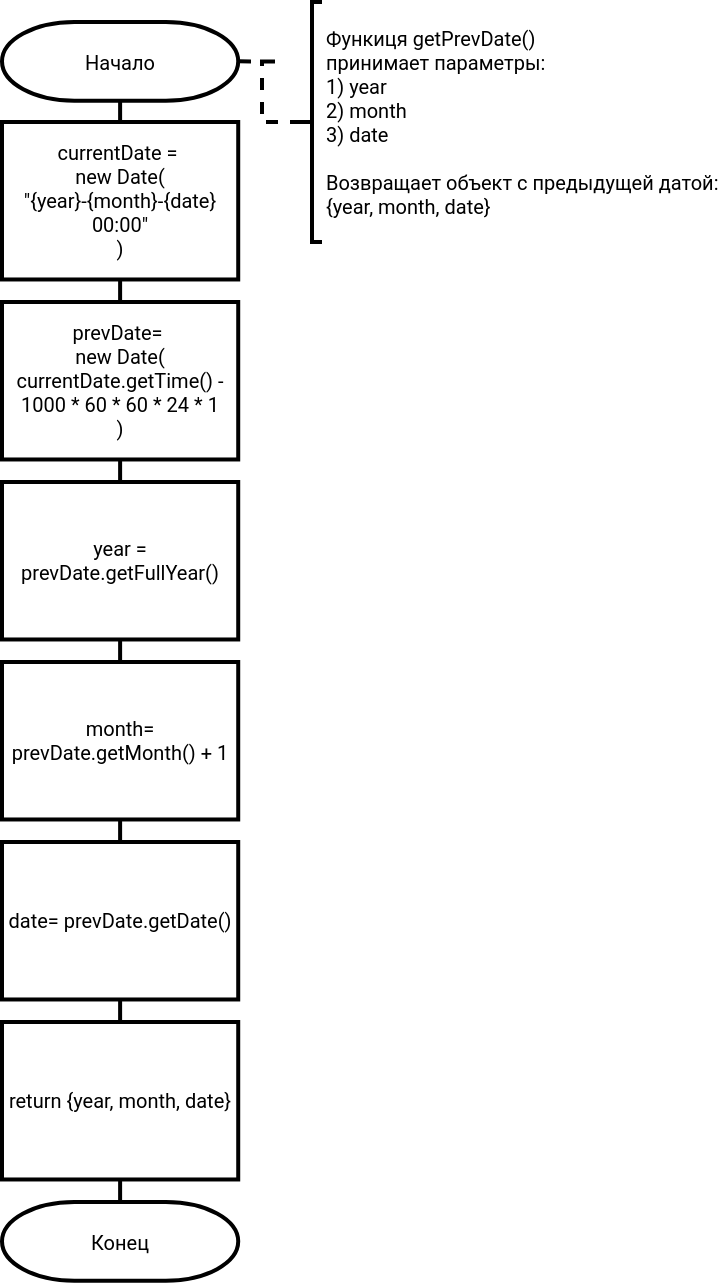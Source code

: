<mxfile version="20.2.3" type="device"><diagram id="NYcXrbjyCWcNP3vdMzXo" name="Page-1"><mxGraphModel dx="1422" dy="865" grid="1" gridSize="10" guides="1" tooltips="1" connect="1" arrows="1" fold="1" page="1" pageScale="1" pageWidth="827" pageHeight="1169" math="0" shadow="0"><root><mxCell id="0"/><mxCell id="1" parent="0"/><mxCell id="cRhfmMD7_9Y7LAepeNSJ-9" style="edgeStyle=orthogonalEdgeStyle;rounded=0;orthogonalLoop=1;jettySize=auto;html=1;exitX=0.5;exitY=1;exitDx=0;exitDy=0;exitPerimeter=0;entryX=0.5;entryY=0;entryDx=0;entryDy=0;strokeWidth=2;endArrow=none;endFill=0;fontFamily=Roboto;fontSource=https%3A%2F%2Ffonts.googleapis.com%2Fcss%3Ffamily%3DRoboto;fontSize=10;" edge="1" parent="1" source="cRhfmMD7_9Y7LAepeNSJ-1" target="cRhfmMD7_9Y7LAepeNSJ-2"><mxGeometry relative="1" as="geometry"/></mxCell><mxCell id="cRhfmMD7_9Y7LAepeNSJ-1" value="Начало" style="strokeWidth=2;html=1;shape=mxgraph.flowchart.terminator;whiteSpace=wrap;fontFamily=Roboto;fontSource=https%3A%2F%2Ffonts.googleapis.com%2Fcss%3Ffamily%3DRoboto;fontSize=10;" vertex="1" parent="1"><mxGeometry x="40" y="40" width="118.11" height="39.37" as="geometry"/></mxCell><mxCell id="cRhfmMD7_9Y7LAepeNSJ-10" style="edgeStyle=orthogonalEdgeStyle;rounded=0;orthogonalLoop=1;jettySize=auto;html=1;exitX=0.5;exitY=1;exitDx=0;exitDy=0;entryX=0.5;entryY=0;entryDx=0;entryDy=0;endArrow=none;endFill=0;strokeWidth=2;fontFamily=Roboto;fontSource=https%3A%2F%2Ffonts.googleapis.com%2Fcss%3Ffamily%3DRoboto;fontSize=10;" edge="1" parent="1" source="cRhfmMD7_9Y7LAepeNSJ-2" target="cRhfmMD7_9Y7LAepeNSJ-3"><mxGeometry relative="1" as="geometry"/></mxCell><mxCell id="cRhfmMD7_9Y7LAepeNSJ-2" value="currentDate =&amp;nbsp;&lt;br style=&quot;font-size: 10px;&quot;&gt;new Date(&lt;br style=&quot;font-size: 10px;&quot;&gt;&quot;{year}-{month}-{date} 00:00&quot;&lt;br style=&quot;font-size: 10px;&quot;&gt;)" style="rounded=0;whiteSpace=wrap;html=1;absoluteArcSize=1;arcSize=14;strokeWidth=2;fontFamily=Roboto;fontSource=https%3A%2F%2Ffonts.googleapis.com%2Fcss%3Ffamily%3DRoboto;fontSize=10;" vertex="1" parent="1"><mxGeometry x="40" y="90" width="118.11" height="78.74" as="geometry"/></mxCell><mxCell id="cRhfmMD7_9Y7LAepeNSJ-11" style="edgeStyle=orthogonalEdgeStyle;rounded=0;orthogonalLoop=1;jettySize=auto;html=1;exitX=0.5;exitY=1;exitDx=0;exitDy=0;entryX=0.5;entryY=0;entryDx=0;entryDy=0;endArrow=none;endFill=0;strokeWidth=2;fontFamily=Roboto;fontSource=https%3A%2F%2Ffonts.googleapis.com%2Fcss%3Ffamily%3DRoboto;fontSize=10;" edge="1" parent="1" source="cRhfmMD7_9Y7LAepeNSJ-3" target="cRhfmMD7_9Y7LAepeNSJ-4"><mxGeometry relative="1" as="geometry"/></mxCell><mxCell id="cRhfmMD7_9Y7LAepeNSJ-3" value="prevDate=&amp;nbsp;&lt;br style=&quot;font-size: 10px;&quot;&gt;new Date(&lt;br style=&quot;font-size: 10px;&quot;&gt;currentDate.getTime() - 1000 * 60 * 60 * 24 * 1&lt;br style=&quot;font-size: 10px;&quot;&gt;)" style="rounded=0;whiteSpace=wrap;html=1;absoluteArcSize=1;arcSize=14;strokeWidth=2;fontFamily=Roboto;fontSource=https%3A%2F%2Ffonts.googleapis.com%2Fcss%3Ffamily%3DRoboto;fontSize=10;" vertex="1" parent="1"><mxGeometry x="40" y="180" width="118.11" height="78.74" as="geometry"/></mxCell><mxCell id="cRhfmMD7_9Y7LAepeNSJ-12" style="edgeStyle=orthogonalEdgeStyle;rounded=0;orthogonalLoop=1;jettySize=auto;html=1;exitX=0.5;exitY=1;exitDx=0;exitDy=0;entryX=0.5;entryY=0;entryDx=0;entryDy=0;endArrow=none;endFill=0;strokeWidth=2;fontFamily=Roboto;fontSource=https%3A%2F%2Ffonts.googleapis.com%2Fcss%3Ffamily%3DRoboto;fontSize=10;" edge="1" parent="1" source="cRhfmMD7_9Y7LAepeNSJ-4" target="cRhfmMD7_9Y7LAepeNSJ-5"><mxGeometry relative="1" as="geometry"/></mxCell><mxCell id="cRhfmMD7_9Y7LAepeNSJ-4" value="year = prevDate.getFullYear()" style="rounded=0;whiteSpace=wrap;html=1;absoluteArcSize=1;arcSize=14;strokeWidth=2;fontFamily=Roboto;fontSource=https%3A%2F%2Ffonts.googleapis.com%2Fcss%3Ffamily%3DRoboto;fontSize=10;" vertex="1" parent="1"><mxGeometry x="40" y="270" width="118.11" height="78.74" as="geometry"/></mxCell><mxCell id="cRhfmMD7_9Y7LAepeNSJ-13" style="edgeStyle=orthogonalEdgeStyle;rounded=0;orthogonalLoop=1;jettySize=auto;html=1;exitX=0.5;exitY=1;exitDx=0;exitDy=0;entryX=0.5;entryY=0;entryDx=0;entryDy=0;endArrow=none;endFill=0;strokeWidth=2;fontFamily=Roboto;fontSource=https%3A%2F%2Ffonts.googleapis.com%2Fcss%3Ffamily%3DRoboto;fontSize=10;" edge="1" parent="1" source="cRhfmMD7_9Y7LAepeNSJ-5" target="cRhfmMD7_9Y7LAepeNSJ-6"><mxGeometry relative="1" as="geometry"/></mxCell><mxCell id="cRhfmMD7_9Y7LAepeNSJ-5" value="month= prevDate.getMonth() + 1" style="rounded=0;whiteSpace=wrap;html=1;absoluteArcSize=1;arcSize=14;strokeWidth=2;fontFamily=Roboto;fontSource=https%3A%2F%2Ffonts.googleapis.com%2Fcss%3Ffamily%3DRoboto;fontSize=10;" vertex="1" parent="1"><mxGeometry x="40" y="360" width="118.11" height="78.74" as="geometry"/></mxCell><mxCell id="cRhfmMD7_9Y7LAepeNSJ-14" style="edgeStyle=orthogonalEdgeStyle;rounded=0;orthogonalLoop=1;jettySize=auto;html=1;exitX=0.5;exitY=1;exitDx=0;exitDy=0;entryX=0.5;entryY=0;entryDx=0;entryDy=0;endArrow=none;endFill=0;strokeWidth=2;fontFamily=Roboto;fontSource=https%3A%2F%2Ffonts.googleapis.com%2Fcss%3Ffamily%3DRoboto;fontSize=10;" edge="1" parent="1" source="cRhfmMD7_9Y7LAepeNSJ-6" target="cRhfmMD7_9Y7LAepeNSJ-7"><mxGeometry relative="1" as="geometry"/></mxCell><mxCell id="cRhfmMD7_9Y7LAepeNSJ-6" value="date= prevDate.getDate()" style="rounded=0;whiteSpace=wrap;html=1;absoluteArcSize=1;arcSize=14;strokeWidth=2;fontFamily=Roboto;fontSource=https%3A%2F%2Ffonts.googleapis.com%2Fcss%3Ffamily%3DRoboto;fontSize=10;" vertex="1" parent="1"><mxGeometry x="40" y="450" width="118.11" height="78.74" as="geometry"/></mxCell><mxCell id="cRhfmMD7_9Y7LAepeNSJ-15" style="edgeStyle=orthogonalEdgeStyle;rounded=0;orthogonalLoop=1;jettySize=auto;html=1;exitX=0.5;exitY=1;exitDx=0;exitDy=0;entryX=0.5;entryY=0;entryDx=0;entryDy=0;entryPerimeter=0;endArrow=none;endFill=0;strokeWidth=2;fontFamily=Roboto;fontSource=https%3A%2F%2Ffonts.googleapis.com%2Fcss%3Ffamily%3DRoboto;fontSize=10;" edge="1" parent="1" source="cRhfmMD7_9Y7LAepeNSJ-7" target="cRhfmMD7_9Y7LAepeNSJ-8"><mxGeometry relative="1" as="geometry"/></mxCell><mxCell id="cRhfmMD7_9Y7LAepeNSJ-7" value="return {year, month, date}" style="rounded=0;whiteSpace=wrap;html=1;absoluteArcSize=1;arcSize=14;strokeWidth=2;fontFamily=Roboto;fontSource=https%3A%2F%2Ffonts.googleapis.com%2Fcss%3Ffamily%3DRoboto;fontSize=10;" vertex="1" parent="1"><mxGeometry x="40" y="540" width="118.11" height="78.74" as="geometry"/></mxCell><mxCell id="cRhfmMD7_9Y7LAepeNSJ-8" value="Конец" style="strokeWidth=2;html=1;shape=mxgraph.flowchart.terminator;whiteSpace=wrap;fontFamily=Roboto;fontSource=https%3A%2F%2Ffonts.googleapis.com%2Fcss%3Ffamily%3DRoboto;fontSize=10;" vertex="1" parent="1"><mxGeometry x="40" y="630" width="118.11" height="39.37" as="geometry"/></mxCell><mxCell id="cRhfmMD7_9Y7LAepeNSJ-17" style="edgeStyle=orthogonalEdgeStyle;rounded=0;orthogonalLoop=1;jettySize=auto;html=1;exitX=0;exitY=0.5;exitDx=0;exitDy=0;exitPerimeter=0;entryX=1;entryY=0.5;entryDx=0;entryDy=0;entryPerimeter=0;endArrow=none;endFill=0;strokeWidth=2;dashed=1;fontFamily=Roboto;fontSource=https%3A%2F%2Ffonts.googleapis.com%2Fcss%3Ffamily%3DRoboto;fontSize=10;" edge="1" parent="1" source="cRhfmMD7_9Y7LAepeNSJ-16" target="cRhfmMD7_9Y7LAepeNSJ-1"><mxGeometry relative="1" as="geometry"/></mxCell><mxCell id="cRhfmMD7_9Y7LAepeNSJ-16" value="Функиця getPrevDate()&lt;br style=&quot;font-size: 10px;&quot;&gt;принимает параметры:&lt;br style=&quot;font-size: 10px;&quot;&gt;1) year&lt;br style=&quot;font-size: 10px;&quot;&gt;2) month&lt;br style=&quot;font-size: 10px;&quot;&gt;3) date&lt;br style=&quot;font-size: 10px;&quot;&gt;&lt;br style=&quot;font-size: 10px;&quot;&gt;Возвращает объект с предыдущей датой:&lt;br style=&quot;font-size: 10px;&quot;&gt;{year, month, date}" style="strokeWidth=2;html=1;shape=mxgraph.flowchart.annotation_2;align=left;labelPosition=right;pointerEvents=1;fontFamily=Roboto;fontSource=https%3A%2F%2Ffonts.googleapis.com%2Fcss%3Ffamily%3DRoboto;fontSize=10;" vertex="1" parent="1"><mxGeometry x="190" y="30" width="10" height="120" as="geometry"/></mxCell></root></mxGraphModel></diagram></mxfile>